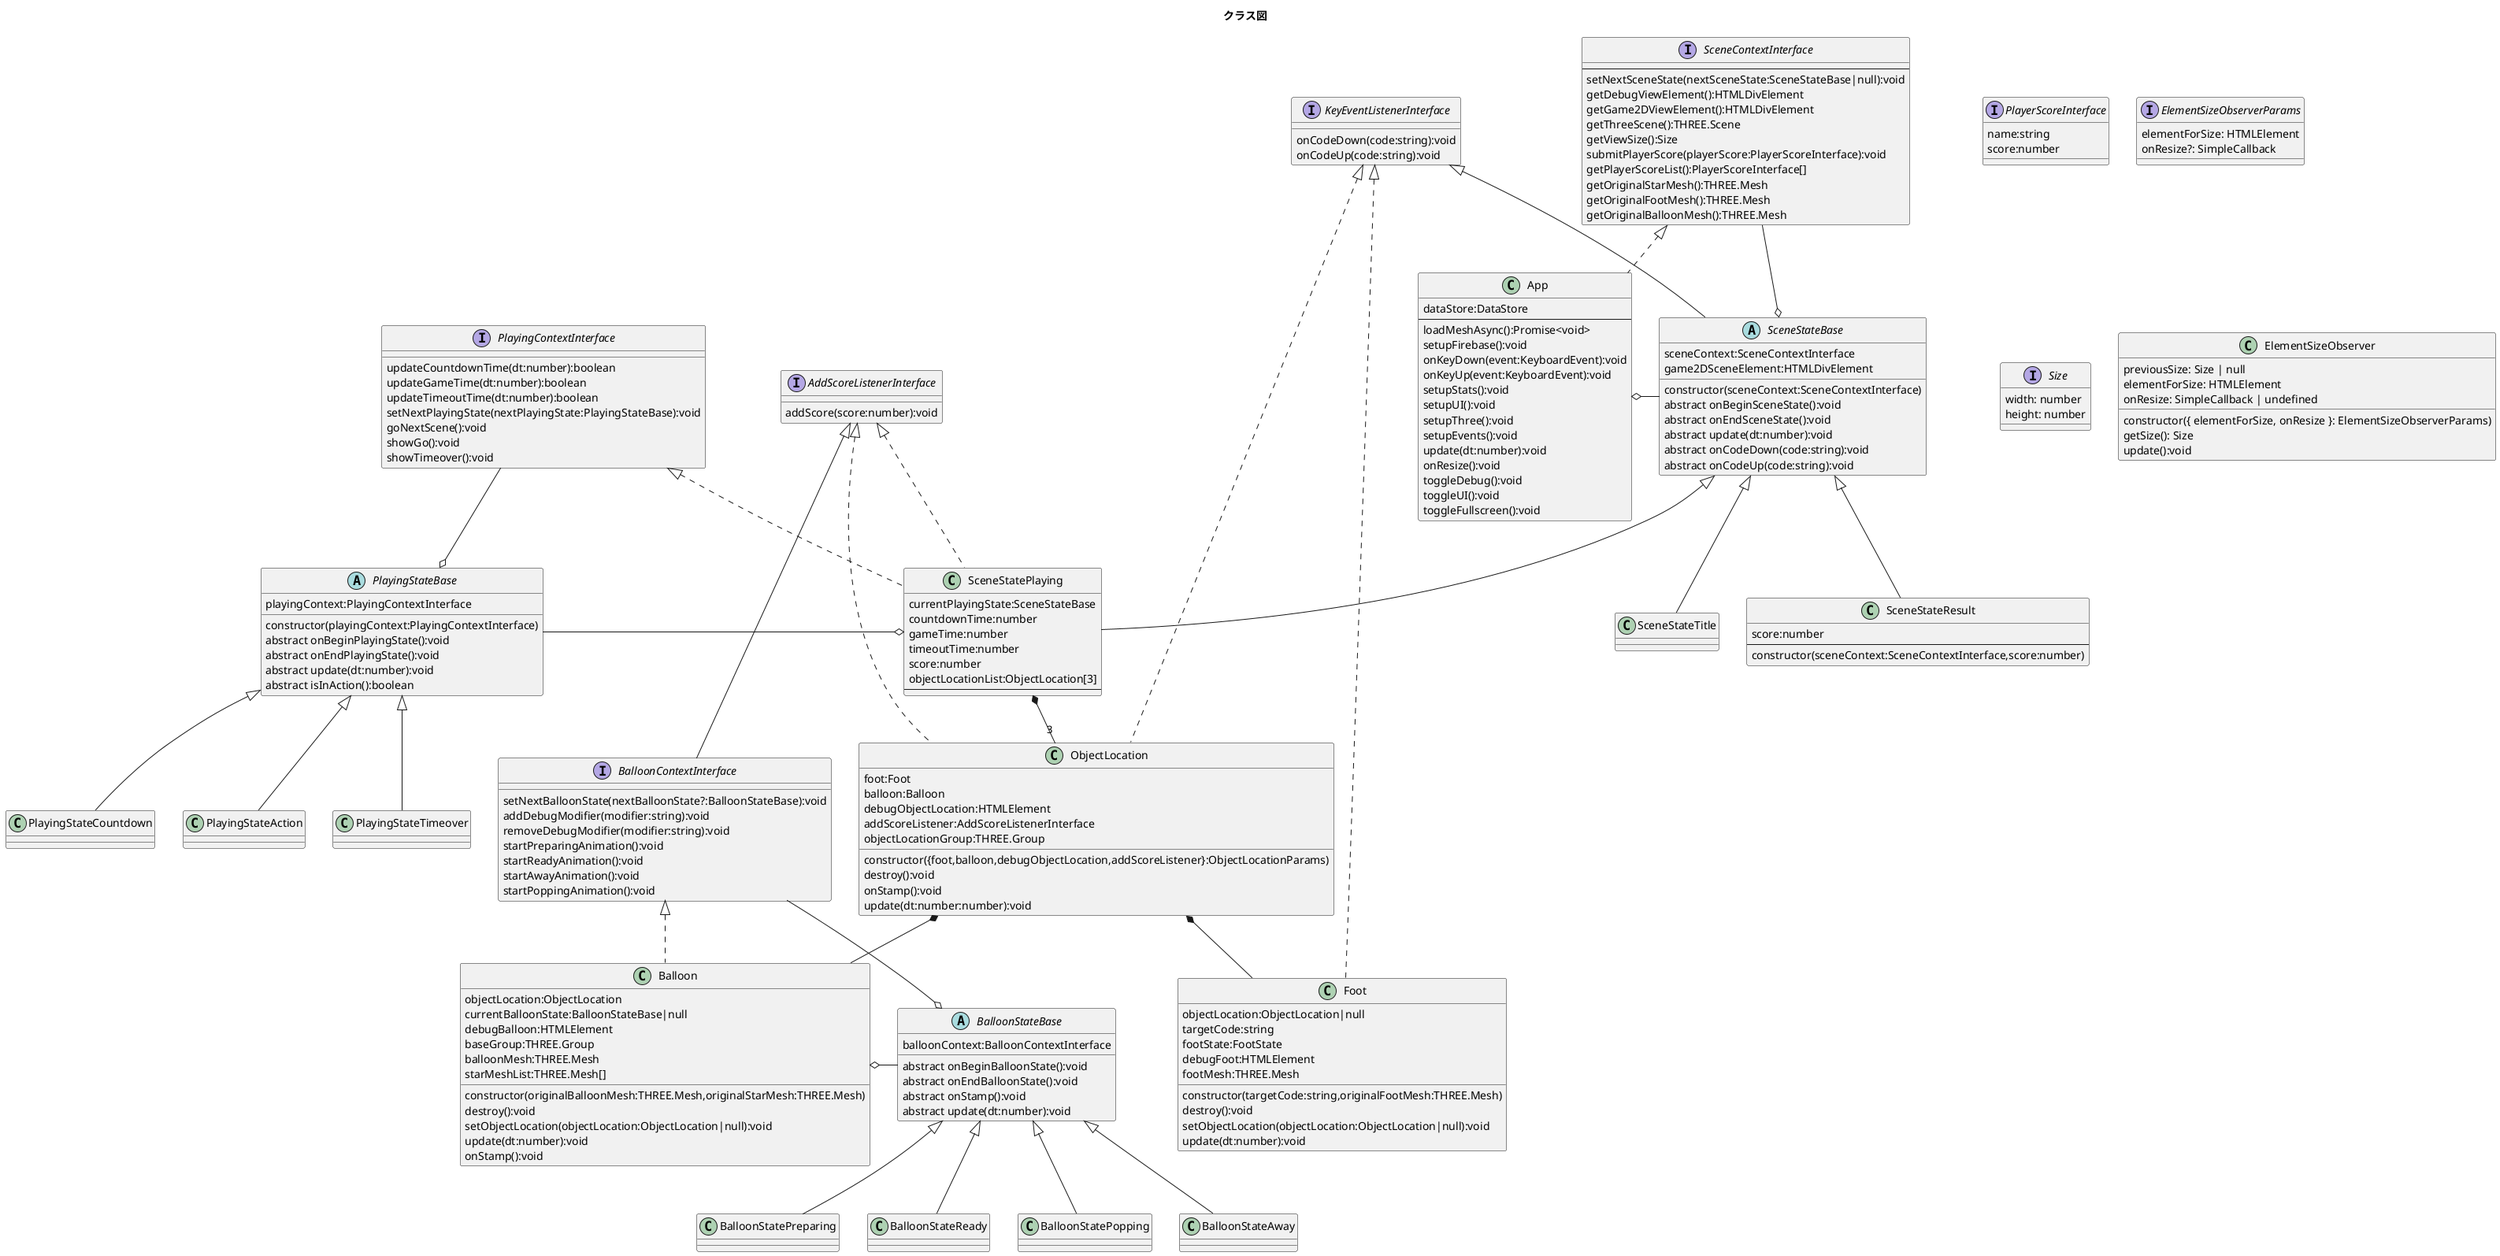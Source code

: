 @startuml クラス図
title クラス図

interface PlayerScoreInterface{
  name:string
  score:number
}

interface AddScoreListenerInterface{
  addScore(score:number):void
}
interface KeyEventListenerInterface{
  onCodeDown(code:string):void
  onCodeUp(code:string):void
}

abstract class BalloonStateBase{
  balloonContext:BalloonContextInterface
  abstract onBeginBalloonState():void
  abstract onEndBalloonState():void
  abstract onStamp():void
  abstract update(dt:number):void
}
class BalloonStatePreparing extends BalloonStateBase{

}
class BalloonStateReady extends BalloonStateBase{

}
class BalloonStatePopping extends BalloonStateBase{

}
class BalloonStateAway extends BalloonStateBase{

}


interface BalloonContextInterface extends AddScoreListenerInterface{
  setNextBalloonState(nextBalloonState?:BalloonStateBase):void
  addDebugModifier(modifier:string):void
  removeDebugModifier(modifier:string):void
  startPreparingAnimation():void
  startReadyAnimation():void
  startAwayAnimation():void
  startPoppingAnimation():void
}



class ObjectLocation implements AddScoreListenerInterface,KeyEventListenerInterface{
  foot:Foot
  balloon:Balloon
  debugObjectLocation:HTMLElement
  addScoreListener:AddScoreListenerInterface
  objectLocationGroup:THREE.Group
  constructor({foot,balloon,debugObjectLocation,addScoreListener}:ObjectLocationParams)
  destroy():void
  onStamp():void
  update(dt:number:number):void
}

class Foot implements KeyEventListenerInterface{
  objectLocation:ObjectLocation|null
  targetCode:string
  footState:FootState
  debugFoot:HTMLElement
  footMesh:THREE.Mesh
  constructor(targetCode:string,originalFootMesh:THREE.Mesh)
  destroy():void
  setObjectLocation(objectLocation:ObjectLocation|null):void
  update(dt:number):void
}


class Balloon implements BalloonContextInterface{
  objectLocation:ObjectLocation
  currentBalloonState:BalloonStateBase|null
  debugBalloon:HTMLElement
  baseGroup:THREE.Group
  balloonMesh:THREE.Mesh
  starMeshList:THREE.Mesh[]

  constructor(originalBalloonMesh:THREE.Mesh,originalStarMesh:THREE.Mesh)
  destroy():void
  setObjectLocation(objectLocation:ObjectLocation|null):void
  update(dt:number):void
  onStamp():void
}

abstract class PlayingStateBase{
  playingContext:PlayingContextInterface

  constructor(playingContext:PlayingContextInterface)
  abstract onBeginPlayingState():void
  abstract onEndPlayingState():void
  abstract update(dt:number):void
  abstract isInAction():boolean
}

class PlayingStateCountdown extends PlayingStateBase{

}
class PlayingStateAction extends PlayingStateBase{

}

class PlayingStateTimeover extends PlayingStateBase{

}

interface PlayingContextInterface{
  updateCountdownTime(dt:number):boolean
  updateGameTime(dt:number):boolean
  updateTimeoutTime(dt:number):boolean
  setNextPlayingState(nextPlayingState:PlayingStateBase):void
  goNextScene():void
  showGo():void
  showTimeover():void
}

abstract class SceneStateBase extends KeyEventListenerInterface{
  sceneContext:SceneContextInterface
  game2DSceneElement:HTMLDivElement

  constructor(sceneContext:SceneContextInterface)
  abstract onBeginSceneState():void
  abstract onEndSceneState():void
  abstract update(dt:number):void
  abstract onCodeDown(code:string):void
  abstract onCodeUp(code:string):void
}

class SceneStateTitle extends SceneStateBase{
}
class SceneStatePlaying extends SceneStateBase implements PlayingContextInterface,AddScoreListenerInterface{
  currentPlayingState:SceneStateBase
  countdownTime:number
  gameTime:number
  timeoutTime:number
  score:number
  objectLocationList:ObjectLocation[3]
  --
}
class SceneStateResult extends SceneStateBase{
  score:number
  --
  constructor(sceneContext:SceneContextInterface,score:number)
}


interface SceneContextInterface{
  --
  setNextSceneState(nextSceneState:SceneStateBase|null):void
  getDebugViewElement():HTMLDivElement
  getGame2DViewElement():HTMLDivElement
  getThreeScene():THREE.Scene
  getViewSize():Size
  submitPlayerScore(playerScore:PlayerScoreInterface):void
  getPlayerScoreList():PlayerScoreInterface[]
  getOriginalStarMesh():THREE.Mesh
  getOriginalFootMesh():THREE.Mesh
  getOriginalBalloonMesh():THREE.Mesh
}

class App implements SceneContextInterface{
  dataStore:DataStore
  --
  loadMeshAsync():Promise<void>
  setupFirebase():void
  onKeyDown(event:KeyboardEvent):void
  onKeyUp(event:KeyboardEvent):void
  setupStats():void
  setupUI():void
  setupThree():void
  setupEvents():void
  update(dt:number):void
  onResize():void
  toggleDebug():void
  toggleUI():void
  toggleFullscreen():void
}

interface ElementSizeObserverParams {
  elementForSize: HTMLElement
  onResize?: SimpleCallback
}
interface Size {
  width: number
  height: number
}

class ElementSizeObserver{
  previousSize: Size | null
  elementForSize: HTMLElement
  onResize: SimpleCallback | undefined
  constructor({ elementForSize, onResize }: ElementSizeObserverParams)
  getSize(): Size
  update():void

}

SceneStateBase o-up- SceneContextInterface
App o-right- SceneStateBase

SceneStatePlaying *-- "3" ObjectLocation
ObjectLocation *-- Foot
ObjectLocation *-- Balloon


BalloonStateBase o-up- BalloonContextInterface
Balloon o-right- BalloonStateBase


PlayingStateBase o-up- PlayingContextInterface
SceneStatePlaying o-left- PlayingStateBase

@enduml